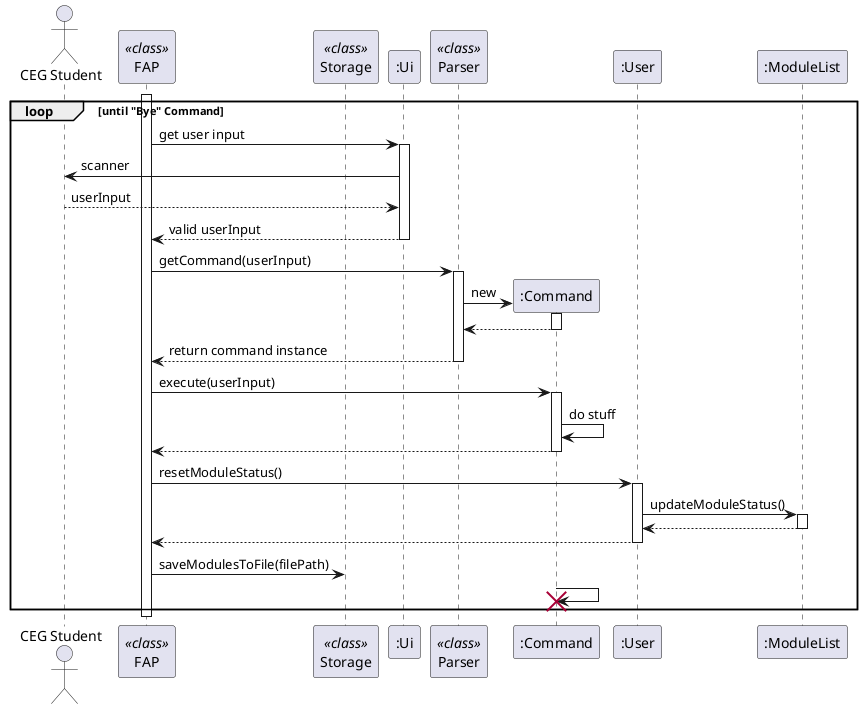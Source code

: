@startuml

actor Student as "CEG Student"

participant FAP as FAP <<class>>
participant Storage as Storage <<class>>
participant Ui as ":Ui"
participant Parser as Parser <<class>>

activate FAP
loop until "Bye" Command

FAP -> Ui: get user input
activate Ui

Ui -> Student: scanner
Student --> Ui: userInput
Ui --> FAP: valid userInput

deactivate Ui

FAP -> Parser: getCommand(userInput)
activate Parser
Parser -> ":Command"**: new
activate ":Command"
":Command" --> Parser:
deactivate ":Command"
Parser --> FAP: return command instance
deactivate Parser

FAP -> ":Command": execute(userInput)
activate ":Command"
":Command" -> ":Command": do stuff
":Command" --> FAP
deactivate ":Command"

participant User as ":User"
participant ModuleList as ":ModuleList"

FAP -> User: resetModuleStatus()
activate User
User -> ModuleList: updateModuleStatus()
activate ModuleList
ModuleList --> User
deactivate ModuleList
User --> FAP
deactivate User

FAP -> Storage: saveModulesToFile(filePath)
":Command" -> ":Command"
destroy ":Command"
end loop
deactivate FAP

@enduml